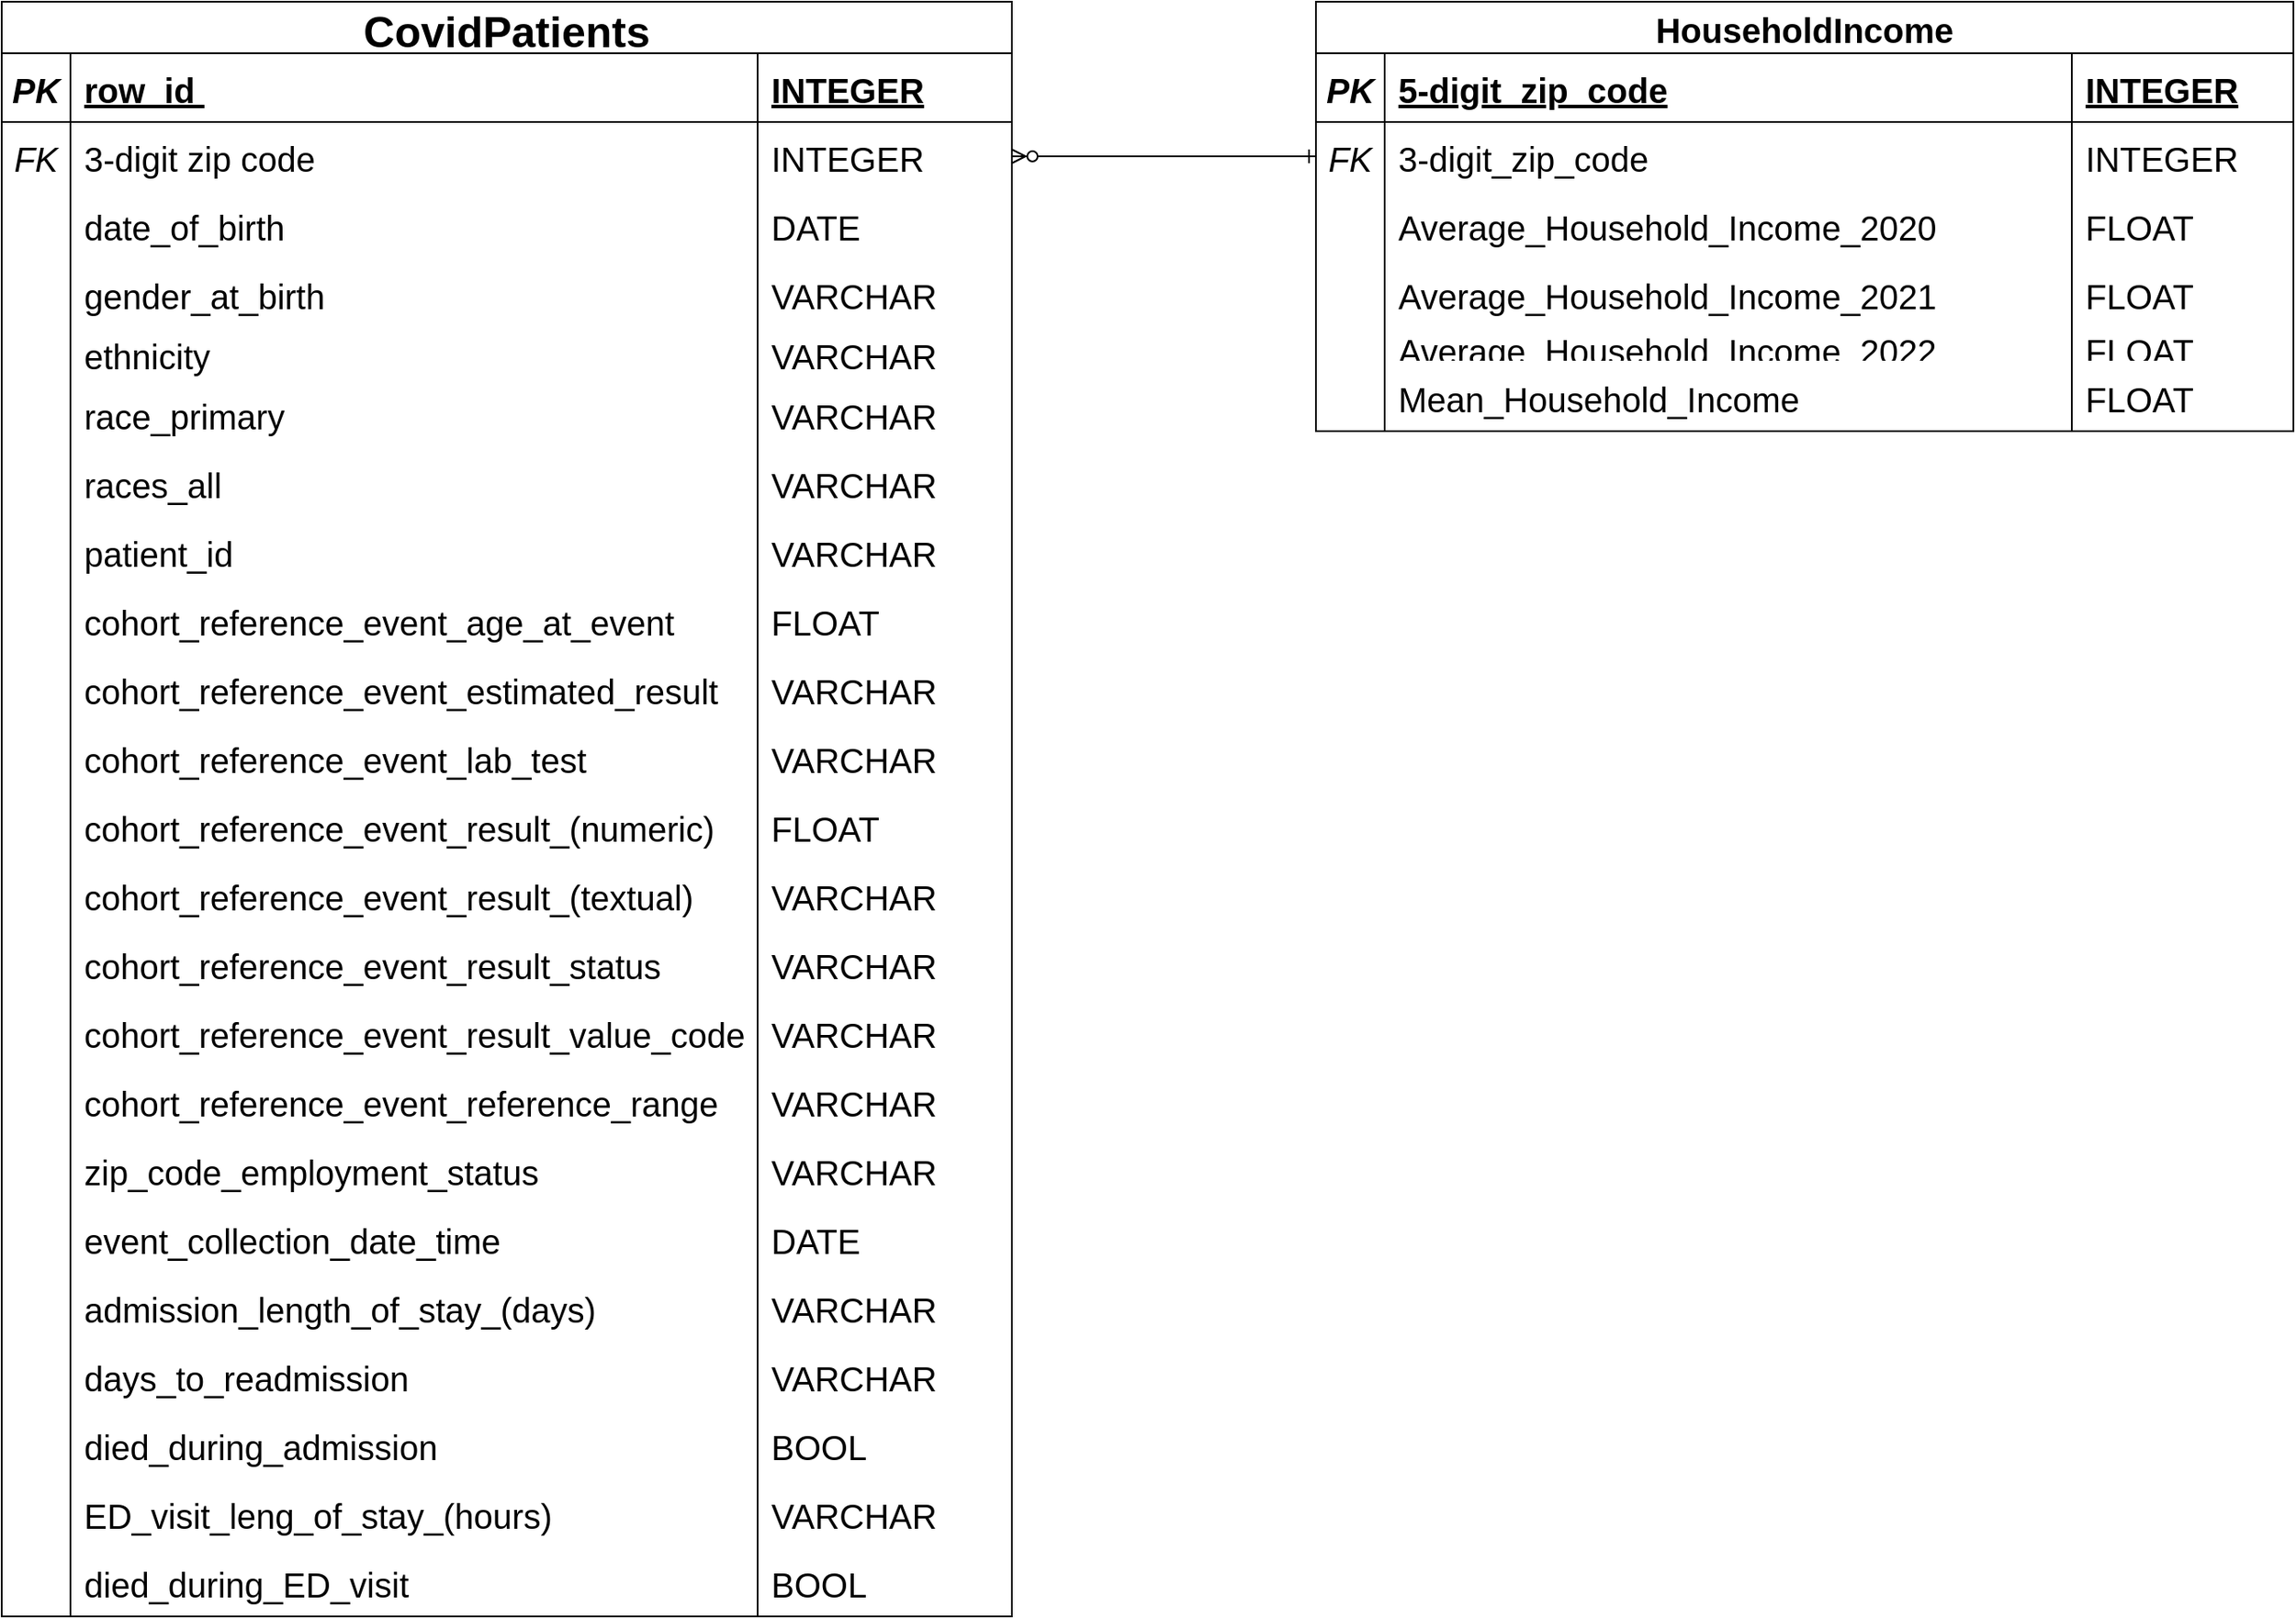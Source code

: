 <mxfile version="24.8.6">
  <diagram id="R2lEEEUBdFMjLlhIrx00" name="Page-1">
    <mxGraphModel dx="2385" dy="1395" grid="1" gridSize="22" guides="1" tooltips="1" connect="1" arrows="1" fold="1" page="1" pageScale="1" pageWidth="850" pageHeight="1100" math="0" shadow="0" extFonts="Permanent Marker^https://fonts.googleapis.com/css?family=Permanent+Marker">
      <root>
        <mxCell id="0" />
        <mxCell id="1" parent="0" />
        <mxCell id="C-vyLk0tnHw3VtMMgP7b-23" value="CovidPatients" style="shape=table;startSize=30;container=1;collapsible=1;childLayout=tableLayout;fixedRows=1;rowLines=0;fontStyle=1;align=center;resizeLast=1;fontSize=25;" parent="1" vertex="1">
          <mxGeometry x="110" y="44" width="588" height="940" as="geometry" />
        </mxCell>
        <mxCell id="C-vyLk0tnHw3VtMMgP7b-24" value="" style="shape=partialRectangle;collapsible=0;dropTarget=0;pointerEvents=0;fillColor=none;points=[[0,0.5],[1,0.5]];portConstraint=eastwest;top=0;left=0;right=0;bottom=1;fontSize=20;" parent="C-vyLk0tnHw3VtMMgP7b-23" vertex="1">
          <mxGeometry y="30" width="588" height="40" as="geometry" />
        </mxCell>
        <mxCell id="C-vyLk0tnHw3VtMMgP7b-25" value="PK" style="shape=partialRectangle;overflow=hidden;connectable=0;fillColor=none;top=0;left=0;bottom=0;right=0;fontStyle=3;fontSize=20;" parent="C-vyLk0tnHw3VtMMgP7b-24" vertex="1">
          <mxGeometry width="40" height="40" as="geometry">
            <mxRectangle width="40" height="40" as="alternateBounds" />
          </mxGeometry>
        </mxCell>
        <mxCell id="C-vyLk0tnHw3VtMMgP7b-26" value="row_id " style="shape=partialRectangle;overflow=hidden;connectable=0;fillColor=none;top=0;left=0;bottom=0;right=0;align=left;spacingLeft=6;fontStyle=5;fontSize=20;" parent="C-vyLk0tnHw3VtMMgP7b-24" vertex="1">
          <mxGeometry x="40" width="400" height="40" as="geometry">
            <mxRectangle width="400" height="40" as="alternateBounds" />
          </mxGeometry>
        </mxCell>
        <mxCell id="r6oNL-vnzAbSqa5q5V7K-93" value="INTEGER" style="shape=partialRectangle;overflow=hidden;connectable=0;fillColor=none;top=0;left=0;bottom=0;right=0;align=left;spacingLeft=6;fontStyle=5;fontSize=20;" parent="C-vyLk0tnHw3VtMMgP7b-24" vertex="1">
          <mxGeometry x="440" width="148" height="40" as="geometry">
            <mxRectangle width="148" height="40" as="alternateBounds" />
          </mxGeometry>
        </mxCell>
        <mxCell id="C-vyLk0tnHw3VtMMgP7b-27" value="" style="shape=partialRectangle;collapsible=0;dropTarget=0;pointerEvents=0;fillColor=none;points=[[0,0.5],[1,0.5]];portConstraint=eastwest;top=0;left=0;right=0;bottom=0;fontSize=20;" parent="C-vyLk0tnHw3VtMMgP7b-23" vertex="1">
          <mxGeometry y="70" width="588" height="40" as="geometry" />
        </mxCell>
        <mxCell id="C-vyLk0tnHw3VtMMgP7b-28" value="FK" style="shape=partialRectangle;overflow=hidden;connectable=0;fillColor=none;top=0;left=0;bottom=0;right=0;fontStyle=2;fontSize=20;" parent="C-vyLk0tnHw3VtMMgP7b-27" vertex="1">
          <mxGeometry width="40" height="40" as="geometry">
            <mxRectangle width="40" height="40" as="alternateBounds" />
          </mxGeometry>
        </mxCell>
        <mxCell id="C-vyLk0tnHw3VtMMgP7b-29" value="3-digit zip code" style="shape=partialRectangle;overflow=hidden;connectable=0;fillColor=none;top=0;left=0;bottom=0;right=0;align=left;spacingLeft=6;fontSize=20;" parent="C-vyLk0tnHw3VtMMgP7b-27" vertex="1">
          <mxGeometry x="40" width="400" height="40" as="geometry">
            <mxRectangle width="400" height="40" as="alternateBounds" />
          </mxGeometry>
        </mxCell>
        <mxCell id="r6oNL-vnzAbSqa5q5V7K-94" value="INTEGER" style="shape=partialRectangle;overflow=hidden;connectable=0;fillColor=none;top=0;left=0;bottom=0;right=0;align=left;spacingLeft=6;fontSize=20;" parent="C-vyLk0tnHw3VtMMgP7b-27" vertex="1">
          <mxGeometry x="440" width="148" height="40" as="geometry">
            <mxRectangle width="148" height="40" as="alternateBounds" />
          </mxGeometry>
        </mxCell>
        <mxCell id="r6oNL-vnzAbSqa5q5V7K-32" value="" style="shape=partialRectangle;collapsible=0;dropTarget=0;pointerEvents=0;fillColor=none;points=[[0,0.5],[1,0.5]];portConstraint=eastwest;top=0;left=0;right=0;bottom=0;fontSize=20;" parent="C-vyLk0tnHw3VtMMgP7b-23" vertex="1">
          <mxGeometry y="110" width="588" height="40" as="geometry" />
        </mxCell>
        <mxCell id="r6oNL-vnzAbSqa5q5V7K-33" value="" style="shape=partialRectangle;overflow=hidden;connectable=0;fillColor=none;top=0;left=0;bottom=0;right=0;fontSize=20;" parent="r6oNL-vnzAbSqa5q5V7K-32" vertex="1">
          <mxGeometry width="40" height="40" as="geometry">
            <mxRectangle width="40" height="40" as="alternateBounds" />
          </mxGeometry>
        </mxCell>
        <mxCell id="r6oNL-vnzAbSqa5q5V7K-34" value="date_of_birth" style="shape=partialRectangle;overflow=hidden;connectable=0;fillColor=none;top=0;left=0;bottom=0;right=0;align=left;spacingLeft=6;fontSize=20;" parent="r6oNL-vnzAbSqa5q5V7K-32" vertex="1">
          <mxGeometry x="40" width="400" height="40" as="geometry">
            <mxRectangle width="400" height="40" as="alternateBounds" />
          </mxGeometry>
        </mxCell>
        <mxCell id="r6oNL-vnzAbSqa5q5V7K-95" value="DATE" style="shape=partialRectangle;overflow=hidden;connectable=0;fillColor=none;top=0;left=0;bottom=0;right=0;align=left;spacingLeft=6;fontSize=20;" parent="r6oNL-vnzAbSqa5q5V7K-32" vertex="1">
          <mxGeometry x="440" width="148" height="40" as="geometry">
            <mxRectangle width="148" height="40" as="alternateBounds" />
          </mxGeometry>
        </mxCell>
        <mxCell id="r6oNL-vnzAbSqa5q5V7K-35" value="" style="shape=partialRectangle;collapsible=0;dropTarget=0;pointerEvents=0;fillColor=none;points=[[0,0.5],[1,0.5]];portConstraint=eastwest;top=0;left=0;right=0;bottom=0;fontSize=20;" parent="C-vyLk0tnHw3VtMMgP7b-23" vertex="1">
          <mxGeometry y="150" width="588" height="40" as="geometry" />
        </mxCell>
        <mxCell id="r6oNL-vnzAbSqa5q5V7K-36" value="" style="shape=partialRectangle;overflow=hidden;connectable=0;fillColor=none;top=0;left=0;bottom=0;right=0;fontSize=20;" parent="r6oNL-vnzAbSqa5q5V7K-35" vertex="1">
          <mxGeometry width="40" height="40" as="geometry">
            <mxRectangle width="40" height="40" as="alternateBounds" />
          </mxGeometry>
        </mxCell>
        <mxCell id="r6oNL-vnzAbSqa5q5V7K-37" value="gender_at_birth" style="shape=partialRectangle;overflow=hidden;connectable=0;fillColor=none;top=0;left=0;bottom=0;right=0;align=left;spacingLeft=6;fontSize=20;" parent="r6oNL-vnzAbSqa5q5V7K-35" vertex="1">
          <mxGeometry x="40" width="400" height="40" as="geometry">
            <mxRectangle width="400" height="40" as="alternateBounds" />
          </mxGeometry>
        </mxCell>
        <mxCell id="r6oNL-vnzAbSqa5q5V7K-96" value="VARCHAR" style="shape=partialRectangle;overflow=hidden;connectable=0;fillColor=none;top=0;left=0;bottom=0;right=0;align=left;spacingLeft=6;fontSize=20;" parent="r6oNL-vnzAbSqa5q5V7K-35" vertex="1">
          <mxGeometry x="440" width="148" height="40" as="geometry">
            <mxRectangle width="148" height="40" as="alternateBounds" />
          </mxGeometry>
        </mxCell>
        <mxCell id="r6oNL-vnzAbSqa5q5V7K-38" value="" style="shape=partialRectangle;collapsible=0;dropTarget=0;pointerEvents=0;fillColor=none;points=[[0,0.5],[1,0.5]];portConstraint=eastwest;top=0;left=0;right=0;bottom=0;fontSize=20;" parent="C-vyLk0tnHw3VtMMgP7b-23" vertex="1">
          <mxGeometry y="190" width="588" height="30" as="geometry" />
        </mxCell>
        <mxCell id="r6oNL-vnzAbSqa5q5V7K-39" value="" style="shape=partialRectangle;overflow=hidden;connectable=0;fillColor=none;top=0;left=0;bottom=0;right=0;fontSize=20;" parent="r6oNL-vnzAbSqa5q5V7K-38" vertex="1">
          <mxGeometry width="40" height="30" as="geometry">
            <mxRectangle width="40" height="30" as="alternateBounds" />
          </mxGeometry>
        </mxCell>
        <mxCell id="r6oNL-vnzAbSqa5q5V7K-40" value="ethnicity" style="shape=partialRectangle;overflow=hidden;connectable=0;fillColor=none;top=0;left=0;bottom=0;right=0;align=left;spacingLeft=6;fontSize=20;" parent="r6oNL-vnzAbSqa5q5V7K-38" vertex="1">
          <mxGeometry x="40" width="400" height="30" as="geometry">
            <mxRectangle width="400" height="30" as="alternateBounds" />
          </mxGeometry>
        </mxCell>
        <mxCell id="r6oNL-vnzAbSqa5q5V7K-97" value="VARCHAR" style="shape=partialRectangle;overflow=hidden;connectable=0;fillColor=none;top=0;left=0;bottom=0;right=0;align=left;spacingLeft=6;fontSize=20;" parent="r6oNL-vnzAbSqa5q5V7K-38" vertex="1">
          <mxGeometry x="440" width="148" height="30" as="geometry">
            <mxRectangle width="148" height="30" as="alternateBounds" />
          </mxGeometry>
        </mxCell>
        <mxCell id="r6oNL-vnzAbSqa5q5V7K-41" value="" style="shape=partialRectangle;collapsible=0;dropTarget=0;pointerEvents=0;fillColor=none;points=[[0,0.5],[1,0.5]];portConstraint=eastwest;top=0;left=0;right=0;bottom=0;fontSize=20;" parent="C-vyLk0tnHw3VtMMgP7b-23" vertex="1">
          <mxGeometry y="220" width="588" height="40" as="geometry" />
        </mxCell>
        <mxCell id="r6oNL-vnzAbSqa5q5V7K-42" value="" style="shape=partialRectangle;overflow=hidden;connectable=0;fillColor=none;top=0;left=0;bottom=0;right=0;fontSize=20;" parent="r6oNL-vnzAbSqa5q5V7K-41" vertex="1">
          <mxGeometry width="40" height="40" as="geometry">
            <mxRectangle width="40" height="40" as="alternateBounds" />
          </mxGeometry>
        </mxCell>
        <mxCell id="r6oNL-vnzAbSqa5q5V7K-43" value="race_primary" style="shape=partialRectangle;overflow=hidden;connectable=0;fillColor=none;top=0;left=0;bottom=0;right=0;align=left;spacingLeft=6;fontSize=20;" parent="r6oNL-vnzAbSqa5q5V7K-41" vertex="1">
          <mxGeometry x="40" width="400" height="40" as="geometry">
            <mxRectangle width="400" height="40" as="alternateBounds" />
          </mxGeometry>
        </mxCell>
        <mxCell id="r6oNL-vnzAbSqa5q5V7K-98" value="VARCHAR" style="shape=partialRectangle;overflow=hidden;connectable=0;fillColor=none;top=0;left=0;bottom=0;right=0;align=left;spacingLeft=6;fontSize=20;" parent="r6oNL-vnzAbSqa5q5V7K-41" vertex="1">
          <mxGeometry x="440" width="148" height="40" as="geometry">
            <mxRectangle width="148" height="40" as="alternateBounds" />
          </mxGeometry>
        </mxCell>
        <mxCell id="r6oNL-vnzAbSqa5q5V7K-44" value="" style="shape=partialRectangle;collapsible=0;dropTarget=0;pointerEvents=0;fillColor=none;points=[[0,0.5],[1,0.5]];portConstraint=eastwest;top=0;left=0;right=0;bottom=0;fontSize=20;" parent="C-vyLk0tnHw3VtMMgP7b-23" vertex="1">
          <mxGeometry y="260" width="588" height="40" as="geometry" />
        </mxCell>
        <mxCell id="r6oNL-vnzAbSqa5q5V7K-45" value="" style="shape=partialRectangle;overflow=hidden;connectable=0;fillColor=none;top=0;left=0;bottom=0;right=0;fontSize=20;" parent="r6oNL-vnzAbSqa5q5V7K-44" vertex="1">
          <mxGeometry width="40" height="40" as="geometry">
            <mxRectangle width="40" height="40" as="alternateBounds" />
          </mxGeometry>
        </mxCell>
        <mxCell id="r6oNL-vnzAbSqa5q5V7K-46" value="races_all" style="shape=partialRectangle;overflow=hidden;connectable=0;fillColor=none;top=0;left=0;bottom=0;right=0;align=left;spacingLeft=6;fontSize=20;" parent="r6oNL-vnzAbSqa5q5V7K-44" vertex="1">
          <mxGeometry x="40" width="400" height="40" as="geometry">
            <mxRectangle width="400" height="40" as="alternateBounds" />
          </mxGeometry>
        </mxCell>
        <mxCell id="r6oNL-vnzAbSqa5q5V7K-99" value="VARCHAR" style="shape=partialRectangle;overflow=hidden;connectable=0;fillColor=none;top=0;left=0;bottom=0;right=0;align=left;spacingLeft=6;fontSize=20;" parent="r6oNL-vnzAbSqa5q5V7K-44" vertex="1">
          <mxGeometry x="440" width="148" height="40" as="geometry">
            <mxRectangle width="148" height="40" as="alternateBounds" />
          </mxGeometry>
        </mxCell>
        <mxCell id="r6oNL-vnzAbSqa5q5V7K-47" value="" style="shape=partialRectangle;collapsible=0;dropTarget=0;pointerEvents=0;fillColor=none;points=[[0,0.5],[1,0.5]];portConstraint=eastwest;top=0;left=0;right=0;bottom=0;fontSize=20;" parent="C-vyLk0tnHw3VtMMgP7b-23" vertex="1">
          <mxGeometry y="300" width="588" height="40" as="geometry" />
        </mxCell>
        <mxCell id="r6oNL-vnzAbSqa5q5V7K-48" value="" style="shape=partialRectangle;overflow=hidden;connectable=0;fillColor=none;top=0;left=0;bottom=0;right=0;fontSize=20;" parent="r6oNL-vnzAbSqa5q5V7K-47" vertex="1">
          <mxGeometry width="40" height="40" as="geometry">
            <mxRectangle width="40" height="40" as="alternateBounds" />
          </mxGeometry>
        </mxCell>
        <mxCell id="r6oNL-vnzAbSqa5q5V7K-49" value="patient_id" style="shape=partialRectangle;overflow=hidden;connectable=0;fillColor=none;top=0;left=0;bottom=0;right=0;align=left;spacingLeft=6;fontSize=20;" parent="r6oNL-vnzAbSqa5q5V7K-47" vertex="1">
          <mxGeometry x="40" width="400" height="40" as="geometry">
            <mxRectangle width="400" height="40" as="alternateBounds" />
          </mxGeometry>
        </mxCell>
        <mxCell id="r6oNL-vnzAbSqa5q5V7K-100" value="VARCHAR" style="shape=partialRectangle;overflow=hidden;connectable=0;fillColor=none;top=0;left=0;bottom=0;right=0;align=left;spacingLeft=6;fontSize=20;" parent="r6oNL-vnzAbSqa5q5V7K-47" vertex="1">
          <mxGeometry x="440" width="148" height="40" as="geometry">
            <mxRectangle width="148" height="40" as="alternateBounds" />
          </mxGeometry>
        </mxCell>
        <mxCell id="r6oNL-vnzAbSqa5q5V7K-50" value="" style="shape=partialRectangle;collapsible=0;dropTarget=0;pointerEvents=0;fillColor=none;points=[[0,0.5],[1,0.5]];portConstraint=eastwest;top=0;left=0;right=0;bottom=0;fontSize=20;" parent="C-vyLk0tnHw3VtMMgP7b-23" vertex="1">
          <mxGeometry y="340" width="588" height="40" as="geometry" />
        </mxCell>
        <mxCell id="r6oNL-vnzAbSqa5q5V7K-51" value="" style="shape=partialRectangle;overflow=hidden;connectable=0;fillColor=none;top=0;left=0;bottom=0;right=0;fontSize=20;" parent="r6oNL-vnzAbSqa5q5V7K-50" vertex="1">
          <mxGeometry width="40" height="40" as="geometry">
            <mxRectangle width="40" height="40" as="alternateBounds" />
          </mxGeometry>
        </mxCell>
        <mxCell id="r6oNL-vnzAbSqa5q5V7K-52" value="cohort_reference_event_age_at_event" style="shape=partialRectangle;overflow=hidden;connectable=0;fillColor=none;top=0;left=0;bottom=0;right=0;align=left;spacingLeft=6;fontSize=20;" parent="r6oNL-vnzAbSqa5q5V7K-50" vertex="1">
          <mxGeometry x="40" width="400" height="40" as="geometry">
            <mxRectangle width="400" height="40" as="alternateBounds" />
          </mxGeometry>
        </mxCell>
        <mxCell id="r6oNL-vnzAbSqa5q5V7K-101" value="FLOAT" style="shape=partialRectangle;overflow=hidden;connectable=0;fillColor=none;top=0;left=0;bottom=0;right=0;align=left;spacingLeft=6;fontSize=20;" parent="r6oNL-vnzAbSqa5q5V7K-50" vertex="1">
          <mxGeometry x="440" width="148" height="40" as="geometry">
            <mxRectangle width="148" height="40" as="alternateBounds" />
          </mxGeometry>
        </mxCell>
        <mxCell id="r6oNL-vnzAbSqa5q5V7K-53" value="" style="shape=partialRectangle;collapsible=0;dropTarget=0;pointerEvents=0;fillColor=none;points=[[0,0.5],[1,0.5]];portConstraint=eastwest;top=0;left=0;right=0;bottom=0;fontSize=20;" parent="C-vyLk0tnHw3VtMMgP7b-23" vertex="1">
          <mxGeometry y="380" width="588" height="40" as="geometry" />
        </mxCell>
        <mxCell id="r6oNL-vnzAbSqa5q5V7K-54" value="" style="shape=partialRectangle;overflow=hidden;connectable=0;fillColor=none;top=0;left=0;bottom=0;right=0;fontSize=20;" parent="r6oNL-vnzAbSqa5q5V7K-53" vertex="1">
          <mxGeometry width="40" height="40" as="geometry">
            <mxRectangle width="40" height="40" as="alternateBounds" />
          </mxGeometry>
        </mxCell>
        <mxCell id="r6oNL-vnzAbSqa5q5V7K-55" value="cohort_reference_event_estimated_result" style="shape=partialRectangle;overflow=hidden;connectable=0;fillColor=none;top=0;left=0;bottom=0;right=0;align=left;spacingLeft=6;fontSize=20;" parent="r6oNL-vnzAbSqa5q5V7K-53" vertex="1">
          <mxGeometry x="40" width="400" height="40" as="geometry">
            <mxRectangle width="400" height="40" as="alternateBounds" />
          </mxGeometry>
        </mxCell>
        <mxCell id="r6oNL-vnzAbSqa5q5V7K-102" value="VARCHAR" style="shape=partialRectangle;overflow=hidden;connectable=0;fillColor=none;top=0;left=0;bottom=0;right=0;align=left;spacingLeft=6;fontSize=20;" parent="r6oNL-vnzAbSqa5q5V7K-53" vertex="1">
          <mxGeometry x="440" width="148" height="40" as="geometry">
            <mxRectangle width="148" height="40" as="alternateBounds" />
          </mxGeometry>
        </mxCell>
        <mxCell id="r6oNL-vnzAbSqa5q5V7K-56" value="" style="shape=partialRectangle;collapsible=0;dropTarget=0;pointerEvents=0;fillColor=none;points=[[0,0.5],[1,0.5]];portConstraint=eastwest;top=0;left=0;right=0;bottom=0;fontSize=20;" parent="C-vyLk0tnHw3VtMMgP7b-23" vertex="1">
          <mxGeometry y="420" width="588" height="40" as="geometry" />
        </mxCell>
        <mxCell id="r6oNL-vnzAbSqa5q5V7K-57" value="" style="shape=partialRectangle;overflow=hidden;connectable=0;fillColor=none;top=0;left=0;bottom=0;right=0;fontSize=20;" parent="r6oNL-vnzAbSqa5q5V7K-56" vertex="1">
          <mxGeometry width="40" height="40" as="geometry">
            <mxRectangle width="40" height="40" as="alternateBounds" />
          </mxGeometry>
        </mxCell>
        <mxCell id="r6oNL-vnzAbSqa5q5V7K-58" value="cohort_reference_event_lab_test" style="shape=partialRectangle;overflow=hidden;connectable=0;fillColor=none;top=0;left=0;bottom=0;right=0;align=left;spacingLeft=6;fontSize=20;" parent="r6oNL-vnzAbSqa5q5V7K-56" vertex="1">
          <mxGeometry x="40" width="400" height="40" as="geometry">
            <mxRectangle width="400" height="40" as="alternateBounds" />
          </mxGeometry>
        </mxCell>
        <mxCell id="r6oNL-vnzAbSqa5q5V7K-103" value="VARCHAR" style="shape=partialRectangle;overflow=hidden;connectable=0;fillColor=none;top=0;left=0;bottom=0;right=0;align=left;spacingLeft=6;fontSize=20;" parent="r6oNL-vnzAbSqa5q5V7K-56" vertex="1">
          <mxGeometry x="440" width="148" height="40" as="geometry">
            <mxRectangle width="148" height="40" as="alternateBounds" />
          </mxGeometry>
        </mxCell>
        <mxCell id="r6oNL-vnzAbSqa5q5V7K-59" value="" style="shape=partialRectangle;collapsible=0;dropTarget=0;pointerEvents=0;fillColor=none;points=[[0,0.5],[1,0.5]];portConstraint=eastwest;top=0;left=0;right=0;bottom=0;fontSize=20;" parent="C-vyLk0tnHw3VtMMgP7b-23" vertex="1">
          <mxGeometry y="460" width="588" height="40" as="geometry" />
        </mxCell>
        <mxCell id="r6oNL-vnzAbSqa5q5V7K-60" value="" style="shape=partialRectangle;overflow=hidden;connectable=0;fillColor=none;top=0;left=0;bottom=0;right=0;fontSize=20;" parent="r6oNL-vnzAbSqa5q5V7K-59" vertex="1">
          <mxGeometry width="40" height="40" as="geometry">
            <mxRectangle width="40" height="40" as="alternateBounds" />
          </mxGeometry>
        </mxCell>
        <mxCell id="r6oNL-vnzAbSqa5q5V7K-61" value="cohort_reference_event_result_(numeric)" style="shape=partialRectangle;overflow=hidden;connectable=0;fillColor=none;top=0;left=0;bottom=0;right=0;align=left;spacingLeft=6;fontSize=20;" parent="r6oNL-vnzAbSqa5q5V7K-59" vertex="1">
          <mxGeometry x="40" width="400" height="40" as="geometry">
            <mxRectangle width="400" height="40" as="alternateBounds" />
          </mxGeometry>
        </mxCell>
        <mxCell id="r6oNL-vnzAbSqa5q5V7K-104" value="FLOAT" style="shape=partialRectangle;overflow=hidden;connectable=0;fillColor=none;top=0;left=0;bottom=0;right=0;align=left;spacingLeft=6;fontSize=20;" parent="r6oNL-vnzAbSqa5q5V7K-59" vertex="1">
          <mxGeometry x="440" width="148" height="40" as="geometry">
            <mxRectangle width="148" height="40" as="alternateBounds" />
          </mxGeometry>
        </mxCell>
        <mxCell id="r6oNL-vnzAbSqa5q5V7K-62" value="" style="shape=partialRectangle;collapsible=0;dropTarget=0;pointerEvents=0;fillColor=none;points=[[0,0.5],[1,0.5]];portConstraint=eastwest;top=0;left=0;right=0;bottom=0;fontSize=20;" parent="C-vyLk0tnHw3VtMMgP7b-23" vertex="1">
          <mxGeometry y="500" width="588" height="40" as="geometry" />
        </mxCell>
        <mxCell id="r6oNL-vnzAbSqa5q5V7K-63" value="" style="shape=partialRectangle;overflow=hidden;connectable=0;fillColor=none;top=0;left=0;bottom=0;right=0;fontSize=20;" parent="r6oNL-vnzAbSqa5q5V7K-62" vertex="1">
          <mxGeometry width="40" height="40" as="geometry">
            <mxRectangle width="40" height="40" as="alternateBounds" />
          </mxGeometry>
        </mxCell>
        <mxCell id="r6oNL-vnzAbSqa5q5V7K-64" value="cohort_reference_event_result_(textual)" style="shape=partialRectangle;overflow=hidden;connectable=0;fillColor=none;top=0;left=0;bottom=0;right=0;align=left;spacingLeft=6;fontSize=20;" parent="r6oNL-vnzAbSqa5q5V7K-62" vertex="1">
          <mxGeometry x="40" width="400" height="40" as="geometry">
            <mxRectangle width="400" height="40" as="alternateBounds" />
          </mxGeometry>
        </mxCell>
        <mxCell id="r6oNL-vnzAbSqa5q5V7K-105" value="VARCHAR" style="shape=partialRectangle;overflow=hidden;connectable=0;fillColor=none;top=0;left=0;bottom=0;right=0;align=left;spacingLeft=6;fontSize=20;" parent="r6oNL-vnzAbSqa5q5V7K-62" vertex="1">
          <mxGeometry x="440" width="148" height="40" as="geometry">
            <mxRectangle width="148" height="40" as="alternateBounds" />
          </mxGeometry>
        </mxCell>
        <mxCell id="r6oNL-vnzAbSqa5q5V7K-65" value="" style="shape=partialRectangle;collapsible=0;dropTarget=0;pointerEvents=0;fillColor=none;points=[[0,0.5],[1,0.5]];portConstraint=eastwest;top=0;left=0;right=0;bottom=0;fontSize=20;" parent="C-vyLk0tnHw3VtMMgP7b-23" vertex="1">
          <mxGeometry y="540" width="588" height="40" as="geometry" />
        </mxCell>
        <mxCell id="r6oNL-vnzAbSqa5q5V7K-66" value="" style="shape=partialRectangle;overflow=hidden;connectable=0;fillColor=none;top=0;left=0;bottom=0;right=0;fontSize=20;" parent="r6oNL-vnzAbSqa5q5V7K-65" vertex="1">
          <mxGeometry width="40" height="40" as="geometry">
            <mxRectangle width="40" height="40" as="alternateBounds" />
          </mxGeometry>
        </mxCell>
        <mxCell id="r6oNL-vnzAbSqa5q5V7K-67" value="cohort_reference_event_result_status" style="shape=partialRectangle;overflow=hidden;connectable=0;fillColor=none;top=0;left=0;bottom=0;right=0;align=left;spacingLeft=6;fontSize=20;" parent="r6oNL-vnzAbSqa5q5V7K-65" vertex="1">
          <mxGeometry x="40" width="400" height="40" as="geometry">
            <mxRectangle width="400" height="40" as="alternateBounds" />
          </mxGeometry>
        </mxCell>
        <mxCell id="r6oNL-vnzAbSqa5q5V7K-106" value="VARCHAR" style="shape=partialRectangle;overflow=hidden;connectable=0;fillColor=none;top=0;left=0;bottom=0;right=0;align=left;spacingLeft=6;fontSize=20;" parent="r6oNL-vnzAbSqa5q5V7K-65" vertex="1">
          <mxGeometry x="440" width="148" height="40" as="geometry">
            <mxRectangle width="148" height="40" as="alternateBounds" />
          </mxGeometry>
        </mxCell>
        <mxCell id="r6oNL-vnzAbSqa5q5V7K-68" value="" style="shape=partialRectangle;collapsible=0;dropTarget=0;pointerEvents=0;fillColor=none;points=[[0,0.5],[1,0.5]];portConstraint=eastwest;top=0;left=0;right=0;bottom=0;fontSize=20;" parent="C-vyLk0tnHw3VtMMgP7b-23" vertex="1">
          <mxGeometry y="580" width="588" height="40" as="geometry" />
        </mxCell>
        <mxCell id="r6oNL-vnzAbSqa5q5V7K-69" value="" style="shape=partialRectangle;overflow=hidden;connectable=0;fillColor=none;top=0;left=0;bottom=0;right=0;fontSize=20;" parent="r6oNL-vnzAbSqa5q5V7K-68" vertex="1">
          <mxGeometry width="40" height="40" as="geometry">
            <mxRectangle width="40" height="40" as="alternateBounds" />
          </mxGeometry>
        </mxCell>
        <mxCell id="r6oNL-vnzAbSqa5q5V7K-70" value="cohort_reference_event_result_value_code" style="shape=partialRectangle;overflow=hidden;connectable=0;fillColor=none;top=0;left=0;bottom=0;right=0;align=left;spacingLeft=6;fontSize=20;" parent="r6oNL-vnzAbSqa5q5V7K-68" vertex="1">
          <mxGeometry x="40" width="400" height="40" as="geometry">
            <mxRectangle width="400" height="40" as="alternateBounds" />
          </mxGeometry>
        </mxCell>
        <mxCell id="r6oNL-vnzAbSqa5q5V7K-107" value="VARCHAR" style="shape=partialRectangle;overflow=hidden;connectable=0;fillColor=none;top=0;left=0;bottom=0;right=0;align=left;spacingLeft=6;fontSize=20;" parent="r6oNL-vnzAbSqa5q5V7K-68" vertex="1">
          <mxGeometry x="440" width="148" height="40" as="geometry">
            <mxRectangle width="148" height="40" as="alternateBounds" />
          </mxGeometry>
        </mxCell>
        <mxCell id="r6oNL-vnzAbSqa5q5V7K-71" value="" style="shape=partialRectangle;collapsible=0;dropTarget=0;pointerEvents=0;fillColor=none;points=[[0,0.5],[1,0.5]];portConstraint=eastwest;top=0;left=0;right=0;bottom=0;fontSize=20;" parent="C-vyLk0tnHw3VtMMgP7b-23" vertex="1">
          <mxGeometry y="620" width="588" height="40" as="geometry" />
        </mxCell>
        <mxCell id="r6oNL-vnzAbSqa5q5V7K-72" value="" style="shape=partialRectangle;overflow=hidden;connectable=0;fillColor=none;top=0;left=0;bottom=0;right=0;fontSize=20;" parent="r6oNL-vnzAbSqa5q5V7K-71" vertex="1">
          <mxGeometry width="40" height="40" as="geometry">
            <mxRectangle width="40" height="40" as="alternateBounds" />
          </mxGeometry>
        </mxCell>
        <mxCell id="r6oNL-vnzAbSqa5q5V7K-73" value="cohort_reference_event_reference_range" style="shape=partialRectangle;overflow=hidden;connectable=0;fillColor=none;top=0;left=0;bottom=0;right=0;align=left;spacingLeft=6;fontSize=20;" parent="r6oNL-vnzAbSqa5q5V7K-71" vertex="1">
          <mxGeometry x="40" width="400" height="40" as="geometry">
            <mxRectangle width="400" height="40" as="alternateBounds" />
          </mxGeometry>
        </mxCell>
        <mxCell id="r6oNL-vnzAbSqa5q5V7K-108" value="VARCHAR" style="shape=partialRectangle;overflow=hidden;connectable=0;fillColor=none;top=0;left=0;bottom=0;right=0;align=left;spacingLeft=6;fontSize=20;" parent="r6oNL-vnzAbSqa5q5V7K-71" vertex="1">
          <mxGeometry x="440" width="148" height="40" as="geometry">
            <mxRectangle width="148" height="40" as="alternateBounds" />
          </mxGeometry>
        </mxCell>
        <mxCell id="r6oNL-vnzAbSqa5q5V7K-74" value="" style="shape=partialRectangle;collapsible=0;dropTarget=0;pointerEvents=0;fillColor=none;points=[[0,0.5],[1,0.5]];portConstraint=eastwest;top=0;left=0;right=0;bottom=0;fontSize=20;" parent="C-vyLk0tnHw3VtMMgP7b-23" vertex="1">
          <mxGeometry y="660" width="588" height="40" as="geometry" />
        </mxCell>
        <mxCell id="r6oNL-vnzAbSqa5q5V7K-75" value="" style="shape=partialRectangle;overflow=hidden;connectable=0;fillColor=none;top=0;left=0;bottom=0;right=0;fontSize=20;" parent="r6oNL-vnzAbSqa5q5V7K-74" vertex="1">
          <mxGeometry width="40" height="40" as="geometry">
            <mxRectangle width="40" height="40" as="alternateBounds" />
          </mxGeometry>
        </mxCell>
        <mxCell id="r6oNL-vnzAbSqa5q5V7K-76" value="zip_code_employment_status" style="shape=partialRectangle;overflow=hidden;connectable=0;fillColor=none;top=0;left=0;bottom=0;right=0;align=left;spacingLeft=6;fontSize=20;" parent="r6oNL-vnzAbSqa5q5V7K-74" vertex="1">
          <mxGeometry x="40" width="400" height="40" as="geometry">
            <mxRectangle width="400" height="40" as="alternateBounds" />
          </mxGeometry>
        </mxCell>
        <mxCell id="r6oNL-vnzAbSqa5q5V7K-109" value="VARCHAR" style="shape=partialRectangle;overflow=hidden;connectable=0;fillColor=none;top=0;left=0;bottom=0;right=0;align=left;spacingLeft=6;fontSize=20;" parent="r6oNL-vnzAbSqa5q5V7K-74" vertex="1">
          <mxGeometry x="440" width="148" height="40" as="geometry">
            <mxRectangle width="148" height="40" as="alternateBounds" />
          </mxGeometry>
        </mxCell>
        <mxCell id="r6oNL-vnzAbSqa5q5V7K-80" value="" style="shape=partialRectangle;collapsible=0;dropTarget=0;pointerEvents=0;fillColor=none;points=[[0,0.5],[1,0.5]];portConstraint=eastwest;top=0;left=0;right=0;bottom=0;fontSize=20;" parent="C-vyLk0tnHw3VtMMgP7b-23" vertex="1">
          <mxGeometry y="700" width="588" height="40" as="geometry" />
        </mxCell>
        <mxCell id="r6oNL-vnzAbSqa5q5V7K-81" value="" style="shape=partialRectangle;overflow=hidden;connectable=0;fillColor=none;top=0;left=0;bottom=0;right=0;fontSize=20;" parent="r6oNL-vnzAbSqa5q5V7K-80" vertex="1">
          <mxGeometry width="40" height="40" as="geometry">
            <mxRectangle width="40" height="40" as="alternateBounds" />
          </mxGeometry>
        </mxCell>
        <mxCell id="r6oNL-vnzAbSqa5q5V7K-82" value="event_collection_date_time" style="shape=partialRectangle;overflow=hidden;connectable=0;fillColor=none;top=0;left=0;bottom=0;right=0;align=left;spacingLeft=6;fontSize=20;" parent="r6oNL-vnzAbSqa5q5V7K-80" vertex="1">
          <mxGeometry x="40" width="400" height="40" as="geometry">
            <mxRectangle width="400" height="40" as="alternateBounds" />
          </mxGeometry>
        </mxCell>
        <mxCell id="r6oNL-vnzAbSqa5q5V7K-111" value="DATE" style="shape=partialRectangle;overflow=hidden;connectable=0;fillColor=none;top=0;left=0;bottom=0;right=0;align=left;spacingLeft=6;fontSize=20;" parent="r6oNL-vnzAbSqa5q5V7K-80" vertex="1">
          <mxGeometry x="440" width="148" height="40" as="geometry">
            <mxRectangle width="148" height="40" as="alternateBounds" />
          </mxGeometry>
        </mxCell>
        <mxCell id="iYwre9dWwdWtf5AjIq3a-4" value="" style="shape=partialRectangle;collapsible=0;dropTarget=0;pointerEvents=0;fillColor=none;points=[[0,0.5],[1,0.5]];portConstraint=eastwest;top=0;left=0;right=0;bottom=0;fontSize=20;" vertex="1" parent="C-vyLk0tnHw3VtMMgP7b-23">
          <mxGeometry y="740" width="588" height="40" as="geometry" />
        </mxCell>
        <mxCell id="iYwre9dWwdWtf5AjIq3a-5" value="" style="shape=partialRectangle;overflow=hidden;connectable=0;fillColor=none;top=0;left=0;bottom=0;right=0;fontSize=20;" vertex="1" parent="iYwre9dWwdWtf5AjIq3a-4">
          <mxGeometry width="40" height="40" as="geometry">
            <mxRectangle width="40" height="40" as="alternateBounds" />
          </mxGeometry>
        </mxCell>
        <mxCell id="iYwre9dWwdWtf5AjIq3a-6" value="admission_length_of_stay_(days)" style="shape=partialRectangle;overflow=hidden;connectable=0;fillColor=none;top=0;left=0;bottom=0;right=0;align=left;spacingLeft=6;fontSize=20;" vertex="1" parent="iYwre9dWwdWtf5AjIq3a-4">
          <mxGeometry x="40" width="400" height="40" as="geometry">
            <mxRectangle width="400" height="40" as="alternateBounds" />
          </mxGeometry>
        </mxCell>
        <mxCell id="iYwre9dWwdWtf5AjIq3a-7" value="VARCHAR" style="shape=partialRectangle;overflow=hidden;connectable=0;fillColor=none;top=0;left=0;bottom=0;right=0;align=left;spacingLeft=6;fontSize=20;" vertex="1" parent="iYwre9dWwdWtf5AjIq3a-4">
          <mxGeometry x="440" width="148" height="40" as="geometry">
            <mxRectangle width="148" height="40" as="alternateBounds" />
          </mxGeometry>
        </mxCell>
        <mxCell id="iYwre9dWwdWtf5AjIq3a-8" value="" style="shape=partialRectangle;collapsible=0;dropTarget=0;pointerEvents=0;fillColor=none;points=[[0,0.5],[1,0.5]];portConstraint=eastwest;top=0;left=0;right=0;bottom=0;fontSize=20;" vertex="1" parent="C-vyLk0tnHw3VtMMgP7b-23">
          <mxGeometry y="780" width="588" height="40" as="geometry" />
        </mxCell>
        <mxCell id="iYwre9dWwdWtf5AjIq3a-9" value="" style="shape=partialRectangle;overflow=hidden;connectable=0;fillColor=none;top=0;left=0;bottom=0;right=0;fontSize=20;" vertex="1" parent="iYwre9dWwdWtf5AjIq3a-8">
          <mxGeometry width="40" height="40" as="geometry">
            <mxRectangle width="40" height="40" as="alternateBounds" />
          </mxGeometry>
        </mxCell>
        <mxCell id="iYwre9dWwdWtf5AjIq3a-10" value="days_to_readmission" style="shape=partialRectangle;overflow=hidden;connectable=0;fillColor=none;top=0;left=0;bottom=0;right=0;align=left;spacingLeft=6;fontSize=20;" vertex="1" parent="iYwre9dWwdWtf5AjIq3a-8">
          <mxGeometry x="40" width="400" height="40" as="geometry">
            <mxRectangle width="400" height="40" as="alternateBounds" />
          </mxGeometry>
        </mxCell>
        <mxCell id="iYwre9dWwdWtf5AjIq3a-11" value="VARCHAR" style="shape=partialRectangle;overflow=hidden;connectable=0;fillColor=none;top=0;left=0;bottom=0;right=0;align=left;spacingLeft=6;fontSize=20;" vertex="1" parent="iYwre9dWwdWtf5AjIq3a-8">
          <mxGeometry x="440" width="148" height="40" as="geometry">
            <mxRectangle width="148" height="40" as="alternateBounds" />
          </mxGeometry>
        </mxCell>
        <mxCell id="iYwre9dWwdWtf5AjIq3a-12" value="" style="shape=partialRectangle;collapsible=0;dropTarget=0;pointerEvents=0;fillColor=none;points=[[0,0.5],[1,0.5]];portConstraint=eastwest;top=0;left=0;right=0;bottom=0;fontSize=20;" vertex="1" parent="C-vyLk0tnHw3VtMMgP7b-23">
          <mxGeometry y="820" width="588" height="40" as="geometry" />
        </mxCell>
        <mxCell id="iYwre9dWwdWtf5AjIq3a-13" value="" style="shape=partialRectangle;overflow=hidden;connectable=0;fillColor=none;top=0;left=0;bottom=0;right=0;fontSize=20;" vertex="1" parent="iYwre9dWwdWtf5AjIq3a-12">
          <mxGeometry width="40" height="40" as="geometry">
            <mxRectangle width="40" height="40" as="alternateBounds" />
          </mxGeometry>
        </mxCell>
        <mxCell id="iYwre9dWwdWtf5AjIq3a-14" value="died_during_admission" style="shape=partialRectangle;overflow=hidden;connectable=0;fillColor=none;top=0;left=0;bottom=0;right=0;align=left;spacingLeft=6;fontSize=20;" vertex="1" parent="iYwre9dWwdWtf5AjIq3a-12">
          <mxGeometry x="40" width="400" height="40" as="geometry">
            <mxRectangle width="400" height="40" as="alternateBounds" />
          </mxGeometry>
        </mxCell>
        <mxCell id="iYwre9dWwdWtf5AjIq3a-15" value="BOOL" style="shape=partialRectangle;overflow=hidden;connectable=0;fillColor=none;top=0;left=0;bottom=0;right=0;align=left;spacingLeft=6;fontSize=20;" vertex="1" parent="iYwre9dWwdWtf5AjIq3a-12">
          <mxGeometry x="440" width="148" height="40" as="geometry">
            <mxRectangle width="148" height="40" as="alternateBounds" />
          </mxGeometry>
        </mxCell>
        <mxCell id="iYwre9dWwdWtf5AjIq3a-16" value="" style="shape=partialRectangle;collapsible=0;dropTarget=0;pointerEvents=0;fillColor=none;points=[[0,0.5],[1,0.5]];portConstraint=eastwest;top=0;left=0;right=0;bottom=0;fontSize=20;" vertex="1" parent="C-vyLk0tnHw3VtMMgP7b-23">
          <mxGeometry y="860" width="588" height="40" as="geometry" />
        </mxCell>
        <mxCell id="iYwre9dWwdWtf5AjIq3a-17" value="" style="shape=partialRectangle;overflow=hidden;connectable=0;fillColor=none;top=0;left=0;bottom=0;right=0;fontSize=20;" vertex="1" parent="iYwre9dWwdWtf5AjIq3a-16">
          <mxGeometry width="40" height="40" as="geometry">
            <mxRectangle width="40" height="40" as="alternateBounds" />
          </mxGeometry>
        </mxCell>
        <mxCell id="iYwre9dWwdWtf5AjIq3a-18" value="ED_visit_leng_of_stay_(hours)" style="shape=partialRectangle;overflow=hidden;connectable=0;fillColor=none;top=0;left=0;bottom=0;right=0;align=left;spacingLeft=6;fontSize=20;" vertex="1" parent="iYwre9dWwdWtf5AjIq3a-16">
          <mxGeometry x="40" width="400" height="40" as="geometry">
            <mxRectangle width="400" height="40" as="alternateBounds" />
          </mxGeometry>
        </mxCell>
        <mxCell id="iYwre9dWwdWtf5AjIq3a-19" value="VARCHAR" style="shape=partialRectangle;overflow=hidden;connectable=0;fillColor=none;top=0;left=0;bottom=0;right=0;align=left;spacingLeft=6;fontSize=20;" vertex="1" parent="iYwre9dWwdWtf5AjIq3a-16">
          <mxGeometry x="440" width="148" height="40" as="geometry">
            <mxRectangle width="148" height="40" as="alternateBounds" />
          </mxGeometry>
        </mxCell>
        <mxCell id="iYwre9dWwdWtf5AjIq3a-20" value="" style="shape=partialRectangle;collapsible=0;dropTarget=0;pointerEvents=0;fillColor=none;points=[[0,0.5],[1,0.5]];portConstraint=eastwest;top=0;left=0;right=0;bottom=0;fontSize=20;" vertex="1" parent="C-vyLk0tnHw3VtMMgP7b-23">
          <mxGeometry y="900" width="588" height="40" as="geometry" />
        </mxCell>
        <mxCell id="iYwre9dWwdWtf5AjIq3a-21" value="" style="shape=partialRectangle;overflow=hidden;connectable=0;fillColor=none;top=0;left=0;bottom=0;right=0;fontSize=20;" vertex="1" parent="iYwre9dWwdWtf5AjIq3a-20">
          <mxGeometry width="40" height="40" as="geometry">
            <mxRectangle width="40" height="40" as="alternateBounds" />
          </mxGeometry>
        </mxCell>
        <mxCell id="iYwre9dWwdWtf5AjIq3a-22" value="died_during_ED_visit" style="shape=partialRectangle;overflow=hidden;connectable=0;fillColor=none;top=0;left=0;bottom=0;right=0;align=left;spacingLeft=6;fontSize=20;" vertex="1" parent="iYwre9dWwdWtf5AjIq3a-20">
          <mxGeometry x="40" width="400" height="40" as="geometry">
            <mxRectangle width="400" height="40" as="alternateBounds" />
          </mxGeometry>
        </mxCell>
        <mxCell id="iYwre9dWwdWtf5AjIq3a-23" value="BOOL" style="shape=partialRectangle;overflow=hidden;connectable=0;fillColor=none;top=0;left=0;bottom=0;right=0;align=left;spacingLeft=6;fontSize=20;" vertex="1" parent="iYwre9dWwdWtf5AjIq3a-20">
          <mxGeometry x="440" width="148" height="40" as="geometry">
            <mxRectangle width="148" height="40" as="alternateBounds" />
          </mxGeometry>
        </mxCell>
        <mxCell id="r6oNL-vnzAbSqa5q5V7K-12" value="HouseholdIncome" style="shape=table;startSize=30;container=1;collapsible=1;childLayout=tableLayout;fixedRows=1;rowLines=0;fontStyle=1;align=center;resizeLast=1;fontSize=20;" parent="1" vertex="1">
          <mxGeometry x="875" y="44" width="569" height="250" as="geometry" />
        </mxCell>
        <mxCell id="r6oNL-vnzAbSqa5q5V7K-13" value="" style="shape=partialRectangle;collapsible=0;dropTarget=0;pointerEvents=0;fillColor=none;points=[[0,0.5],[1,0.5]];portConstraint=eastwest;top=0;left=0;right=0;bottom=1;fontSize=20;" parent="r6oNL-vnzAbSqa5q5V7K-12" vertex="1">
          <mxGeometry y="30" width="569" height="40" as="geometry" />
        </mxCell>
        <mxCell id="r6oNL-vnzAbSqa5q5V7K-14" value="PK" style="shape=partialRectangle;overflow=hidden;connectable=0;fillColor=none;top=0;left=0;bottom=0;right=0;fontStyle=3;fontSize=20;" parent="r6oNL-vnzAbSqa5q5V7K-13" vertex="1">
          <mxGeometry width="40" height="40" as="geometry">
            <mxRectangle width="40" height="40" as="alternateBounds" />
          </mxGeometry>
        </mxCell>
        <mxCell id="r6oNL-vnzAbSqa5q5V7K-15" value="5-digit_zip_code" style="shape=partialRectangle;overflow=hidden;connectable=0;fillColor=none;top=0;left=0;bottom=0;right=0;align=left;spacingLeft=6;fontStyle=5;fontSize=20;" parent="r6oNL-vnzAbSqa5q5V7K-13" vertex="1">
          <mxGeometry x="40" width="400" height="40" as="geometry">
            <mxRectangle width="400" height="40" as="alternateBounds" />
          </mxGeometry>
        </mxCell>
        <mxCell id="r6oNL-vnzAbSqa5q5V7K-118" value="INTEGER" style="shape=partialRectangle;overflow=hidden;connectable=0;fillColor=none;top=0;left=0;bottom=0;right=0;align=left;spacingLeft=6;fontStyle=5;fontSize=20;" parent="r6oNL-vnzAbSqa5q5V7K-13" vertex="1">
          <mxGeometry x="440" width="129" height="40" as="geometry">
            <mxRectangle width="129" height="40" as="alternateBounds" />
          </mxGeometry>
        </mxCell>
        <mxCell id="r6oNL-vnzAbSqa5q5V7K-16" value="" style="shape=partialRectangle;collapsible=0;dropTarget=0;pointerEvents=0;fillColor=none;points=[[0,0.5],[1,0.5]];portConstraint=eastwest;top=0;left=0;right=0;bottom=0;fontSize=20;" parent="r6oNL-vnzAbSqa5q5V7K-12" vertex="1">
          <mxGeometry y="70" width="569" height="40" as="geometry" />
        </mxCell>
        <mxCell id="r6oNL-vnzAbSqa5q5V7K-17" value="FK" style="shape=partialRectangle;overflow=hidden;connectable=0;fillColor=none;top=0;left=0;bottom=0;right=0;fontSize=20;fontStyle=2" parent="r6oNL-vnzAbSqa5q5V7K-16" vertex="1">
          <mxGeometry width="40" height="40" as="geometry">
            <mxRectangle width="40" height="40" as="alternateBounds" />
          </mxGeometry>
        </mxCell>
        <mxCell id="r6oNL-vnzAbSqa5q5V7K-18" value="3-digit_zip_code" style="shape=partialRectangle;overflow=hidden;connectable=0;fillColor=none;top=0;left=0;bottom=0;right=0;align=left;spacingLeft=6;fontSize=20;" parent="r6oNL-vnzAbSqa5q5V7K-16" vertex="1">
          <mxGeometry x="40" width="400" height="40" as="geometry">
            <mxRectangle width="400" height="40" as="alternateBounds" />
          </mxGeometry>
        </mxCell>
        <mxCell id="r6oNL-vnzAbSqa5q5V7K-119" value="INTEGER" style="shape=partialRectangle;overflow=hidden;connectable=0;fillColor=none;top=0;left=0;bottom=0;right=0;align=left;spacingLeft=6;fontSize=20;" parent="r6oNL-vnzAbSqa5q5V7K-16" vertex="1">
          <mxGeometry x="440" width="129" height="40" as="geometry">
            <mxRectangle width="129" height="40" as="alternateBounds" />
          </mxGeometry>
        </mxCell>
        <mxCell id="r6oNL-vnzAbSqa5q5V7K-19" value="" style="shape=partialRectangle;collapsible=0;dropTarget=0;pointerEvents=0;fillColor=none;points=[[0,0.5],[1,0.5]];portConstraint=eastwest;top=0;left=0;right=0;bottom=0;fontSize=20;" parent="r6oNL-vnzAbSqa5q5V7K-12" vertex="1">
          <mxGeometry y="110" width="569" height="40" as="geometry" />
        </mxCell>
        <mxCell id="r6oNL-vnzAbSqa5q5V7K-20" value="" style="shape=partialRectangle;overflow=hidden;connectable=0;fillColor=none;top=0;left=0;bottom=0;right=0;fontSize=20;" parent="r6oNL-vnzAbSqa5q5V7K-19" vertex="1">
          <mxGeometry width="40" height="40" as="geometry">
            <mxRectangle width="40" height="40" as="alternateBounds" />
          </mxGeometry>
        </mxCell>
        <mxCell id="r6oNL-vnzAbSqa5q5V7K-21" value="Average_Household_Income_2020" style="shape=partialRectangle;overflow=hidden;connectable=0;fillColor=none;top=0;left=0;bottom=0;right=0;align=left;spacingLeft=6;fontSize=20;" parent="r6oNL-vnzAbSqa5q5V7K-19" vertex="1">
          <mxGeometry x="40" width="400" height="40" as="geometry">
            <mxRectangle width="400" height="40" as="alternateBounds" />
          </mxGeometry>
        </mxCell>
        <mxCell id="r6oNL-vnzAbSqa5q5V7K-120" value="FLOAT" style="shape=partialRectangle;overflow=hidden;connectable=0;fillColor=none;top=0;left=0;bottom=0;right=0;align=left;spacingLeft=6;fontSize=20;" parent="r6oNL-vnzAbSqa5q5V7K-19" vertex="1">
          <mxGeometry x="440" width="129" height="40" as="geometry">
            <mxRectangle width="129" height="40" as="alternateBounds" />
          </mxGeometry>
        </mxCell>
        <mxCell id="r6oNL-vnzAbSqa5q5V7K-22" value="" style="shape=partialRectangle;collapsible=0;dropTarget=0;pointerEvents=0;fillColor=none;points=[[0,0.5],[1,0.5]];portConstraint=eastwest;top=0;left=0;right=0;bottom=0;fontSize=20;" parent="r6oNL-vnzAbSqa5q5V7K-12" vertex="1">
          <mxGeometry y="150" width="569" height="40" as="geometry" />
        </mxCell>
        <mxCell id="r6oNL-vnzAbSqa5q5V7K-23" value="" style="shape=partialRectangle;overflow=hidden;connectable=0;fillColor=none;top=0;left=0;bottom=0;right=0;fontSize=20;" parent="r6oNL-vnzAbSqa5q5V7K-22" vertex="1">
          <mxGeometry width="40" height="40" as="geometry">
            <mxRectangle width="40" height="40" as="alternateBounds" />
          </mxGeometry>
        </mxCell>
        <mxCell id="r6oNL-vnzAbSqa5q5V7K-24" value="Average_Household_Income_2021" style="shape=partialRectangle;overflow=hidden;connectable=0;fillColor=none;top=0;left=0;bottom=0;right=0;align=left;spacingLeft=6;fontSize=20;" parent="r6oNL-vnzAbSqa5q5V7K-22" vertex="1">
          <mxGeometry x="40" width="400" height="40" as="geometry">
            <mxRectangle width="400" height="40" as="alternateBounds" />
          </mxGeometry>
        </mxCell>
        <mxCell id="r6oNL-vnzAbSqa5q5V7K-121" value="FLOAT" style="shape=partialRectangle;overflow=hidden;connectable=0;fillColor=none;top=0;left=0;bottom=0;right=0;align=left;spacingLeft=6;fontSize=20;" parent="r6oNL-vnzAbSqa5q5V7K-22" vertex="1">
          <mxGeometry x="440" width="129" height="40" as="geometry">
            <mxRectangle width="129" height="40" as="alternateBounds" />
          </mxGeometry>
        </mxCell>
        <mxCell id="r6oNL-vnzAbSqa5q5V7K-25" value="" style="shape=partialRectangle;collapsible=0;dropTarget=0;pointerEvents=0;fillColor=none;points=[[0,0.5],[1,0.5]];portConstraint=eastwest;top=0;left=0;right=0;bottom=0;fontSize=20;" parent="r6oNL-vnzAbSqa5q5V7K-12" vertex="1">
          <mxGeometry y="190" width="569" height="20" as="geometry" />
        </mxCell>
        <mxCell id="r6oNL-vnzAbSqa5q5V7K-26" value="" style="shape=partialRectangle;overflow=hidden;connectable=0;fillColor=none;top=0;left=0;bottom=0;right=0;fontSize=20;" parent="r6oNL-vnzAbSqa5q5V7K-25" vertex="1">
          <mxGeometry width="40" height="20" as="geometry">
            <mxRectangle width="40" height="20" as="alternateBounds" />
          </mxGeometry>
        </mxCell>
        <mxCell id="r6oNL-vnzAbSqa5q5V7K-27" value="Average_Household_Income_2022" style="shape=partialRectangle;overflow=hidden;connectable=0;fillColor=none;top=0;left=0;bottom=0;right=0;align=left;spacingLeft=6;fontSize=20;" parent="r6oNL-vnzAbSqa5q5V7K-25" vertex="1">
          <mxGeometry x="40" width="400" height="20" as="geometry">
            <mxRectangle width="400" height="20" as="alternateBounds" />
          </mxGeometry>
        </mxCell>
        <mxCell id="r6oNL-vnzAbSqa5q5V7K-122" value="FLOAT" style="shape=partialRectangle;overflow=hidden;connectable=0;fillColor=none;top=0;left=0;bottom=0;right=0;align=left;spacingLeft=6;fontSize=20;" parent="r6oNL-vnzAbSqa5q5V7K-25" vertex="1">
          <mxGeometry x="440" width="129" height="20" as="geometry">
            <mxRectangle width="129" height="20" as="alternateBounds" />
          </mxGeometry>
        </mxCell>
        <mxCell id="iYwre9dWwdWtf5AjIq3a-24" value="" style="shape=partialRectangle;collapsible=0;dropTarget=0;pointerEvents=0;fillColor=none;points=[[0,0.5],[1,0.5]];portConstraint=eastwest;top=0;left=0;right=0;bottom=0;fontSize=20;" vertex="1" parent="r6oNL-vnzAbSqa5q5V7K-12">
          <mxGeometry y="210" width="569" height="40" as="geometry" />
        </mxCell>
        <mxCell id="iYwre9dWwdWtf5AjIq3a-25" value="" style="shape=partialRectangle;overflow=hidden;connectable=0;fillColor=none;top=0;left=0;bottom=0;right=0;fontSize=20;" vertex="1" parent="iYwre9dWwdWtf5AjIq3a-24">
          <mxGeometry width="40" height="40" as="geometry">
            <mxRectangle width="40" height="40" as="alternateBounds" />
          </mxGeometry>
        </mxCell>
        <mxCell id="iYwre9dWwdWtf5AjIq3a-26" value="Mean_Household_Income" style="shape=partialRectangle;overflow=hidden;connectable=0;fillColor=none;top=0;left=0;bottom=0;right=0;align=left;spacingLeft=6;fontSize=20;" vertex="1" parent="iYwre9dWwdWtf5AjIq3a-24">
          <mxGeometry x="40" width="400" height="40" as="geometry">
            <mxRectangle width="400" height="40" as="alternateBounds" />
          </mxGeometry>
        </mxCell>
        <mxCell id="iYwre9dWwdWtf5AjIq3a-27" value="FLOAT" style="shape=partialRectangle;overflow=hidden;connectable=0;fillColor=none;top=0;left=0;bottom=0;right=0;align=left;spacingLeft=6;fontSize=20;" vertex="1" parent="iYwre9dWwdWtf5AjIq3a-24">
          <mxGeometry x="440" width="129" height="40" as="geometry">
            <mxRectangle width="129" height="40" as="alternateBounds" />
          </mxGeometry>
        </mxCell>
        <mxCell id="r6oNL-vnzAbSqa5q5V7K-31" value="" style="edgeStyle=entityRelationEdgeStyle;endArrow=ERzeroToMany;startArrow=ERone;endFill=1;startFill=0;exitX=0;exitY=0.5;exitDx=0;exitDy=0;entryX=1;entryY=0.5;entryDx=0;entryDy=0;fontSize=20;" parent="1" source="r6oNL-vnzAbSqa5q5V7K-16" target="C-vyLk0tnHw3VtMMgP7b-27" edge="1">
          <mxGeometry width="100" height="100" relative="1" as="geometry">
            <mxPoint x="1199" y="162" as="sourcePoint" />
            <mxPoint x="1058" y="202" as="targetPoint" />
            <Array as="points">
              <mxPoint x="1028" y="202" />
            </Array>
          </mxGeometry>
        </mxCell>
      </root>
    </mxGraphModel>
  </diagram>
</mxfile>

